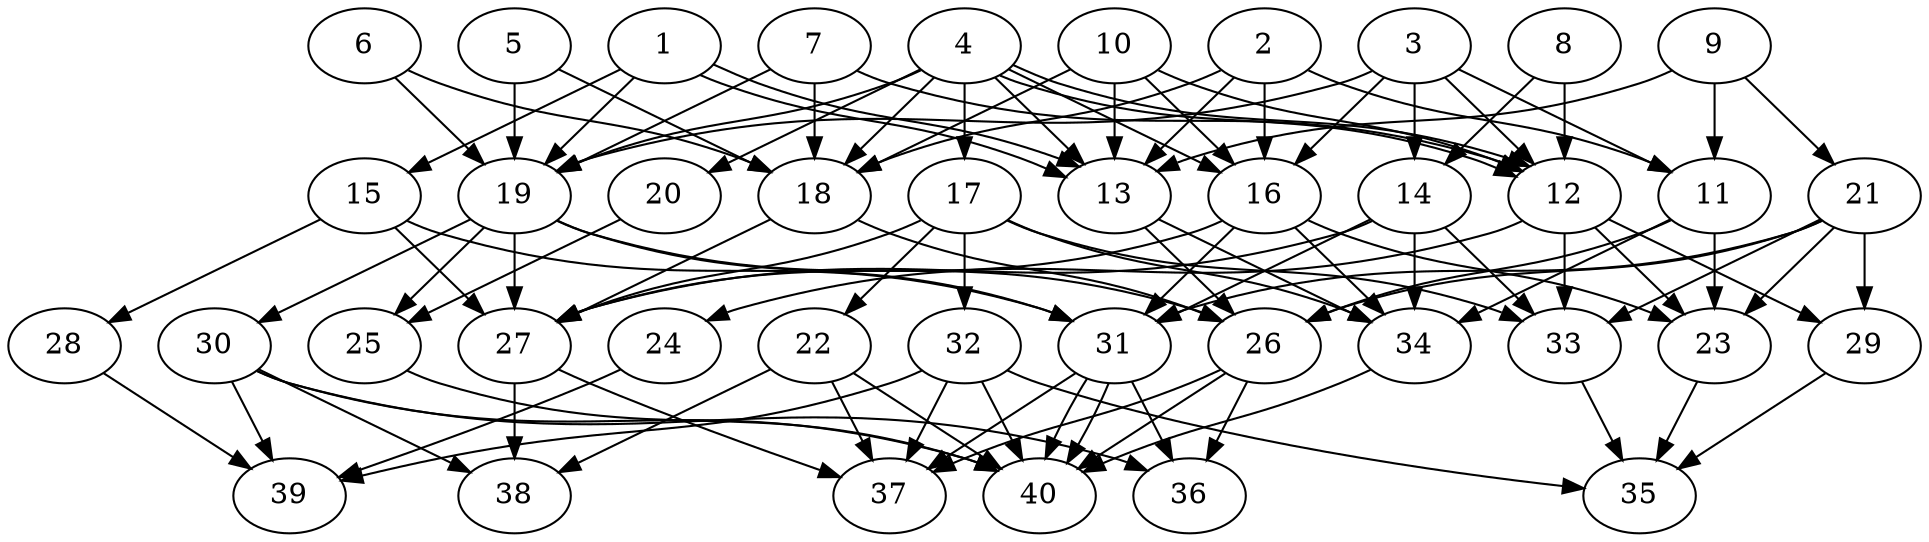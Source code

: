 // DAG automatically generated by daggen at Tue Aug  6 16:28:35 2019
// ./daggen --dot -n 40 --ccr 0.5 --fat 0.6 --regular 0.5 --density 0.6 --mindata 5242880 --maxdata 52428800 
digraph G {
  1 [size="49762304", alpha="0.04", expect_size="24881152"] 
  1 -> 13 [size ="24881152"]
  1 -> 13 [size ="24881152"]
  1 -> 15 [size ="24881152"]
  1 -> 19 [size ="24881152"]
  2 [size="56184832", alpha="0.02", expect_size="28092416"] 
  2 -> 11 [size ="28092416"]
  2 -> 13 [size ="28092416"]
  2 -> 16 [size ="28092416"]
  2 -> 18 [size ="28092416"]
  3 [size="86941696", alpha="0.07", expect_size="43470848"] 
  3 -> 11 [size ="43470848"]
  3 -> 12 [size ="43470848"]
  3 -> 14 [size ="43470848"]
  3 -> 16 [size ="43470848"]
  3 -> 19 [size ="43470848"]
  4 [size="88838144", alpha="0.07", expect_size="44419072"] 
  4 -> 12 [size ="44419072"]
  4 -> 12 [size ="44419072"]
  4 -> 13 [size ="44419072"]
  4 -> 16 [size ="44419072"]
  4 -> 17 [size ="44419072"]
  4 -> 18 [size ="44419072"]
  4 -> 19 [size ="44419072"]
  4 -> 20 [size ="44419072"]
  5 [size="104349696", alpha="0.08", expect_size="52174848"] 
  5 -> 18 [size ="52174848"]
  5 -> 19 [size ="52174848"]
  6 [size="53528576", alpha="0.17", expect_size="26764288"] 
  6 -> 18 [size ="26764288"]
  6 -> 19 [size ="26764288"]
  7 [size="64544768", alpha="0.13", expect_size="32272384"] 
  7 -> 12 [size ="32272384"]
  7 -> 18 [size ="32272384"]
  7 -> 19 [size ="32272384"]
  8 [size="47693824", alpha="0.03", expect_size="23846912"] 
  8 -> 12 [size ="23846912"]
  8 -> 14 [size ="23846912"]
  9 [size="55492608", alpha="0.02", expect_size="27746304"] 
  9 -> 11 [size ="27746304"]
  9 -> 13 [size ="27746304"]
  9 -> 21 [size ="27746304"]
  10 [size="29259776", alpha="0.01", expect_size="14629888"] 
  10 -> 12 [size ="14629888"]
  10 -> 13 [size ="14629888"]
  10 -> 16 [size ="14629888"]
  10 -> 18 [size ="14629888"]
  11 [size="50286592", alpha="0.08", expect_size="25143296"] 
  11 -> 23 [size ="25143296"]
  11 -> 26 [size ="25143296"]
  11 -> 34 [size ="25143296"]
  12 [size="67049472", alpha="0.17", expect_size="33524736"] 
  12 -> 23 [size ="33524736"]
  12 -> 24 [size ="33524736"]
  12 -> 29 [size ="33524736"]
  12 -> 33 [size ="33524736"]
  13 [size="76380160", alpha="0.11", expect_size="38190080"] 
  13 -> 26 [size ="38190080"]
  13 -> 34 [size ="38190080"]
  14 [size="14700544", alpha="0.15", expect_size="7350272"] 
  14 -> 27 [size ="7350272"]
  14 -> 31 [size ="7350272"]
  14 -> 33 [size ="7350272"]
  14 -> 34 [size ="7350272"]
  15 [size="46249984", alpha="0.10", expect_size="23124992"] 
  15 -> 27 [size ="23124992"]
  15 -> 28 [size ="23124992"]
  15 -> 31 [size ="23124992"]
  16 [size="82333696", alpha="0.13", expect_size="41166848"] 
  16 -> 23 [size ="41166848"]
  16 -> 27 [size ="41166848"]
  16 -> 31 [size ="41166848"]
  16 -> 34 [size ="41166848"]
  17 [size="66193408", alpha="0.09", expect_size="33096704"] 
  17 -> 22 [size ="33096704"]
  17 -> 27 [size ="33096704"]
  17 -> 32 [size ="33096704"]
  17 -> 33 [size ="33096704"]
  17 -> 34 [size ="33096704"]
  18 [size="31131648", alpha="0.02", expect_size="15565824"] 
  18 -> 26 [size ="15565824"]
  18 -> 27 [size ="15565824"]
  19 [size="46053376", alpha="0.07", expect_size="23026688"] 
  19 -> 25 [size ="23026688"]
  19 -> 26 [size ="23026688"]
  19 -> 27 [size ="23026688"]
  19 -> 30 [size ="23026688"]
  19 -> 31 [size ="23026688"]
  20 [size="53860352", alpha="0.07", expect_size="26930176"] 
  20 -> 25 [size ="26930176"]
  21 [size="57622528", alpha="0.16", expect_size="28811264"] 
  21 -> 23 [size ="28811264"]
  21 -> 26 [size ="28811264"]
  21 -> 29 [size ="28811264"]
  21 -> 31 [size ="28811264"]
  21 -> 33 [size ="28811264"]
  22 [size="93888512", alpha="0.15", expect_size="46944256"] 
  22 -> 37 [size ="46944256"]
  22 -> 38 [size ="46944256"]
  22 -> 40 [size ="46944256"]
  23 [size="81319936", alpha="0.10", expect_size="40659968"] 
  23 -> 35 [size ="40659968"]
  24 [size="40343552", alpha="0.02", expect_size="20171776"] 
  24 -> 39 [size ="20171776"]
  25 [size="17790976", alpha="0.13", expect_size="8895488"] 
  25 -> 40 [size ="8895488"]
  26 [size="63123456", alpha="0.14", expect_size="31561728"] 
  26 -> 36 [size ="31561728"]
  26 -> 37 [size ="31561728"]
  26 -> 40 [size ="31561728"]
  27 [size="29734912", alpha="0.05", expect_size="14867456"] 
  27 -> 37 [size ="14867456"]
  27 -> 38 [size ="14867456"]
  28 [size="71639040", alpha="0.05", expect_size="35819520"] 
  28 -> 39 [size ="35819520"]
  29 [size="81750016", alpha="0.15", expect_size="40875008"] 
  29 -> 35 [size ="40875008"]
  30 [size="19263488", alpha="0.08", expect_size="9631744"] 
  30 -> 36 [size ="9631744"]
  30 -> 38 [size ="9631744"]
  30 -> 39 [size ="9631744"]
  30 -> 40 [size ="9631744"]
  31 [size="54417408", alpha="0.10", expect_size="27208704"] 
  31 -> 36 [size ="27208704"]
  31 -> 37 [size ="27208704"]
  31 -> 40 [size ="27208704"]
  31 -> 40 [size ="27208704"]
  32 [size="37740544", alpha="0.04", expect_size="18870272"] 
  32 -> 35 [size ="18870272"]
  32 -> 37 [size ="18870272"]
  32 -> 39 [size ="18870272"]
  32 -> 40 [size ="18870272"]
  33 [size="14936064", alpha="0.12", expect_size="7468032"] 
  33 -> 35 [size ="7468032"]
  34 [size="62457856", alpha="0.00", expect_size="31228928"] 
  34 -> 40 [size ="31228928"]
  35 [size="69914624", alpha="0.16", expect_size="34957312"] 
  36 [size="36802560", alpha="0.08", expect_size="18401280"] 
  37 [size="100536320", alpha="0.11", expect_size="50268160"] 
  38 [size="32059392", alpha="0.19", expect_size="16029696"] 
  39 [size="57323520", alpha="0.14", expect_size="28661760"] 
  40 [size="32591872", alpha="0.18", expect_size="16295936"] 
}
